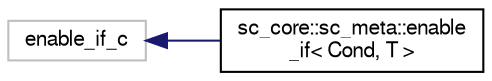 digraph "Graphical Class Hierarchy"
{
  edge [fontname="FreeSans",fontsize="10",labelfontname="FreeSans",labelfontsize="10"];
  node [fontname="FreeSans",fontsize="10",shape=record];
  rankdir="LR";
  Node324 [label="enable_if_c",height=0.2,width=0.4,color="grey75", fillcolor="white", style="filled"];
  Node324 -> Node0 [dir="back",color="midnightblue",fontsize="10",style="solid",fontname="FreeSans"];
  Node0 [label="sc_core::sc_meta::enable\l_if\< Cond, T \>",height=0.2,width=0.4,color="black", fillcolor="white", style="filled",URL="$a02136.html"];
}

